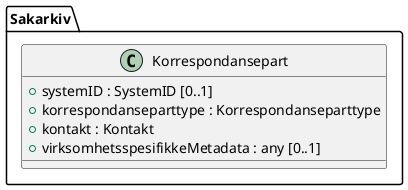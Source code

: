 @startuml
class Sakarkiv.Korrespondansepart {
  +systemID : SystemID [0..1]
  +korrespondanseparttype : Korrespondanseparttype
  +kontakt : Kontakt
  +virksomhetsspesifikkeMetadata : any [0..1]
}
@enduml
